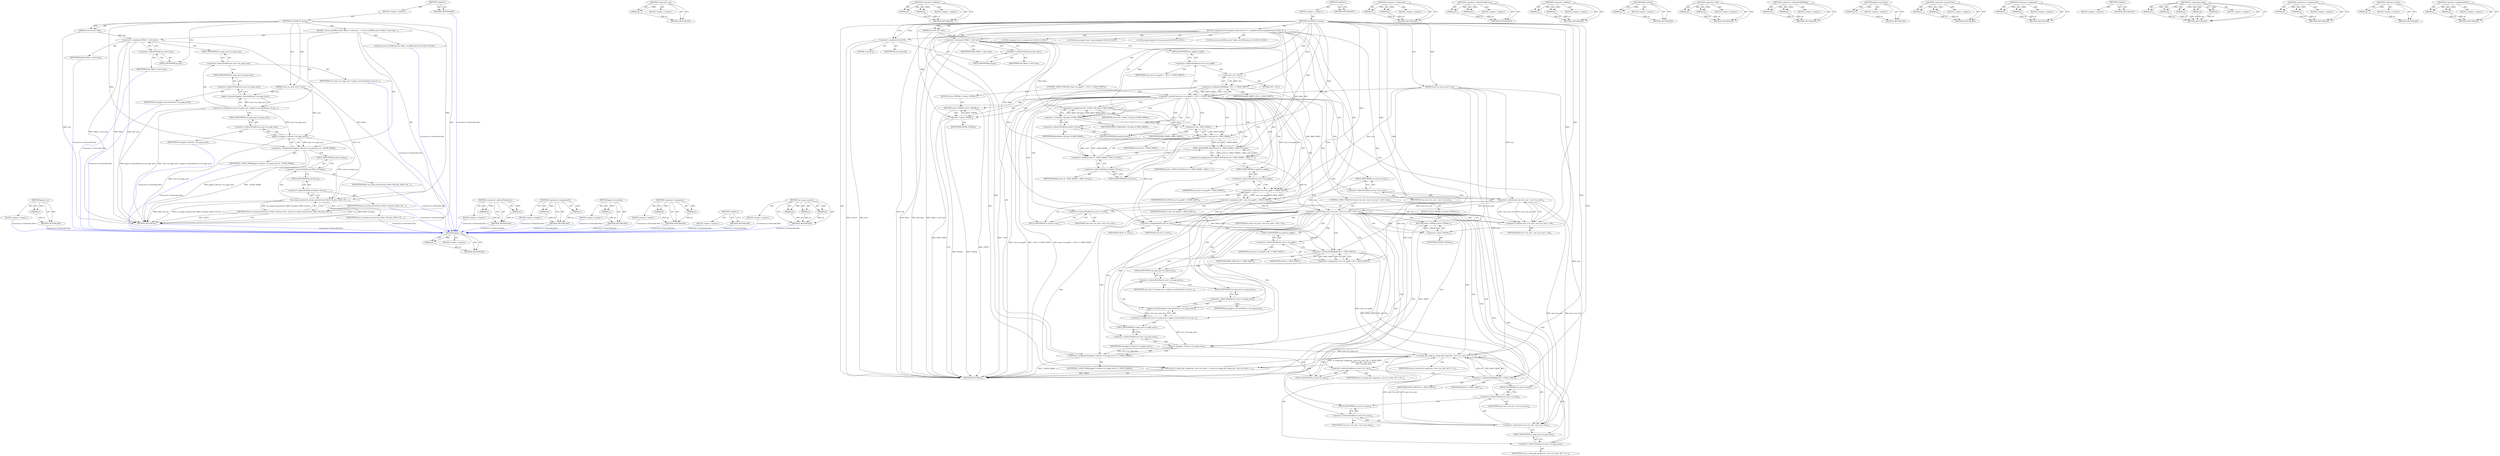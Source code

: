digraph "vm_iomap_memory" {
vulnerable_216 [label=<(METHOD,pgprot_val)>];
vulnerable_217 [label=<(PARAM,p1)>];
vulnerable_218 [label=<(BLOCK,&lt;empty&gt;,&lt;empty&gt;)>];
vulnerable_219 [label=<(METHOD_RETURN,ANY)>];
vulnerable_170 [label=<(METHOD,&lt;operator&gt;.not)>];
vulnerable_171 [label=<(PARAM,p1)>];
vulnerable_172 [label=<(BLOCK,&lt;empty&gt;,&lt;empty&gt;)>];
vulnerable_173 [label=<(METHOD_RETURN,ANY)>];
vulnerable_192 [label=<(METHOD,&lt;operator&gt;.shiftLeft)>];
vulnerable_193 [label=<(PARAM,p1)>];
vulnerable_194 [label=<(PARAM,p2)>];
vulnerable_195 [label=<(BLOCK,&lt;empty&gt;,&lt;empty&gt;)>];
vulnerable_196 [label=<(METHOD_RETURN,ANY)>];
vulnerable_6 [label=<(METHOD,&lt;global&gt;)<SUB>1</SUB>>];
vulnerable_7 [label=<(BLOCK,&lt;empty&gt;,&lt;empty&gt;)<SUB>1</SUB>>];
vulnerable_8 [label=<(METHOD,au1200fb_fb_mmap)<SUB>1</SUB>>];
vulnerable_9 [label=<(PARAM,struct fb_info *info)<SUB>1</SUB>>];
vulnerable_10 [label=<(PARAM,struct vm_area_struct *vma)<SUB>1</SUB>>];
vulnerable_11 [label=<(BLOCK,{
	unsigned int len;
	unsigned long start=0, of...,{
	unsigned int len;
	unsigned long start=0, of...)<SUB>2</SUB>>];
vulnerable_12 [label="<(LOCAL,unsigned int len: unsigned int)<SUB>3</SUB>>"];
vulnerable_13 [label="<(LOCAL,long unsigned start: long unsigned)<SUB>4</SUB>>"];
vulnerable_14 [label="<(LOCAL,long unsigned off: long unsigned)<SUB>4</SUB>>"];
vulnerable_15 [label=<(&lt;operator&gt;.assignment,start=0)<SUB>4</SUB>>];
vulnerable_16 [label=<(IDENTIFIER,start,start=0)<SUB>4</SUB>>];
vulnerable_17 [label=<(LITERAL,0,start=0)<SUB>4</SUB>>];
vulnerable_18 [label="<(LOCAL,struct au1200fb_device* fbdev: au1200fb_device*)<SUB>5</SUB>>"];
vulnerable_19 [label=<(&lt;operator&gt;.assignment,*fbdev = info-&gt;par)<SUB>5</SUB>>];
vulnerable_20 [label=<(IDENTIFIER,fbdev,*fbdev = info-&gt;par)<SUB>5</SUB>>];
vulnerable_21 [label=<(&lt;operator&gt;.indirectFieldAccess,info-&gt;par)<SUB>5</SUB>>];
vulnerable_22 [label=<(IDENTIFIER,info,*fbdev = info-&gt;par)<SUB>5</SUB>>];
vulnerable_23 [label=<(FIELD_IDENTIFIER,par,par)<SUB>5</SUB>>];
vulnerable_24 [label=<(CONTROL_STRUCTURE,IF,if (vma-&gt;vm_pgoff &gt; (~0UL &gt;&gt; PAGE_SHIFT)))<SUB>7</SUB>>];
vulnerable_25 [label=<(&lt;operator&gt;.greaterThan,vma-&gt;vm_pgoff &gt; (~0UL &gt;&gt; PAGE_SHIFT))<SUB>7</SUB>>];
vulnerable_26 [label=<(&lt;operator&gt;.indirectFieldAccess,vma-&gt;vm_pgoff)<SUB>7</SUB>>];
vulnerable_27 [label=<(IDENTIFIER,vma,vma-&gt;vm_pgoff &gt; (~0UL &gt;&gt; PAGE_SHIFT))<SUB>7</SUB>>];
vulnerable_28 [label=<(FIELD_IDENTIFIER,vm_pgoff,vm_pgoff)<SUB>7</SUB>>];
vulnerable_29 [label=<(&lt;operator&gt;.arithmeticShiftRight,~0UL &gt;&gt; PAGE_SHIFT)<SUB>7</SUB>>];
vulnerable_30 [label=<(&lt;operator&gt;.not,~0UL)<SUB>7</SUB>>];
vulnerable_31 [label=<(LITERAL,0UL,~0UL)<SUB>7</SUB>>];
vulnerable_32 [label=<(IDENTIFIER,PAGE_SHIFT,~0UL &gt;&gt; PAGE_SHIFT)<SUB>7</SUB>>];
vulnerable_33 [label=<(BLOCK,{
		return -EINVAL;
	},{
		return -EINVAL;
	})<SUB>7</SUB>>];
vulnerable_34 [label=<(RETURN,return -EINVAL;,return -EINVAL;)<SUB>8</SUB>>];
vulnerable_35 [label=<(&lt;operator&gt;.minus,-EINVAL)<SUB>8</SUB>>];
vulnerable_36 [label=<(IDENTIFIER,EINVAL,-EINVAL)<SUB>8</SUB>>];
vulnerable_37 [label=<(&lt;operator&gt;.assignment,start = fbdev-&gt;fb_phys &amp; PAGE_MASK)<SUB>10</SUB>>];
vulnerable_38 [label=<(IDENTIFIER,start,start = fbdev-&gt;fb_phys &amp; PAGE_MASK)<SUB>10</SUB>>];
vulnerable_39 [label=<(&lt;operator&gt;.and,fbdev-&gt;fb_phys &amp; PAGE_MASK)<SUB>10</SUB>>];
vulnerable_40 [label=<(&lt;operator&gt;.indirectFieldAccess,fbdev-&gt;fb_phys)<SUB>10</SUB>>];
vulnerable_41 [label=<(IDENTIFIER,fbdev,fbdev-&gt;fb_phys &amp; PAGE_MASK)<SUB>10</SUB>>];
vulnerable_42 [label=<(FIELD_IDENTIFIER,fb_phys,fb_phys)<SUB>10</SUB>>];
vulnerable_43 [label=<(IDENTIFIER,PAGE_MASK,fbdev-&gt;fb_phys &amp; PAGE_MASK)<SUB>10</SUB>>];
vulnerable_44 [label=<(&lt;operator&gt;.assignment,len = PAGE_ALIGN((start &amp; ~PAGE_MASK) + fbdev-&gt;...)<SUB>11</SUB>>];
vulnerable_45 [label=<(IDENTIFIER,len,len = PAGE_ALIGN((start &amp; ~PAGE_MASK) + fbdev-&gt;...)<SUB>11</SUB>>];
vulnerable_46 [label=<(PAGE_ALIGN,PAGE_ALIGN((start &amp; ~PAGE_MASK) + fbdev-&gt;fb_len))<SUB>11</SUB>>];
vulnerable_47 [label=<(&lt;operator&gt;.addition,(start &amp; ~PAGE_MASK) + fbdev-&gt;fb_len)<SUB>11</SUB>>];
vulnerable_48 [label=<(&lt;operator&gt;.and,start &amp; ~PAGE_MASK)<SUB>11</SUB>>];
vulnerable_49 [label=<(IDENTIFIER,start,start &amp; ~PAGE_MASK)<SUB>11</SUB>>];
vulnerable_50 [label=<(&lt;operator&gt;.not,~PAGE_MASK)<SUB>11</SUB>>];
vulnerable_51 [label=<(IDENTIFIER,PAGE_MASK,~PAGE_MASK)<SUB>11</SUB>>];
vulnerable_52 [label=<(&lt;operator&gt;.indirectFieldAccess,fbdev-&gt;fb_len)<SUB>11</SUB>>];
vulnerable_53 [label=<(IDENTIFIER,fbdev,(start &amp; ~PAGE_MASK) + fbdev-&gt;fb_len)<SUB>11</SUB>>];
vulnerable_54 [label=<(FIELD_IDENTIFIER,fb_len,fb_len)<SUB>11</SUB>>];
vulnerable_55 [label=<(&lt;operator&gt;.assignment,off = vma-&gt;vm_pgoff &lt;&lt; PAGE_SHIFT)<SUB>12</SUB>>];
vulnerable_56 [label=<(IDENTIFIER,off,off = vma-&gt;vm_pgoff &lt;&lt; PAGE_SHIFT)<SUB>12</SUB>>];
vulnerable_57 [label=<(&lt;operator&gt;.shiftLeft,vma-&gt;vm_pgoff &lt;&lt; PAGE_SHIFT)<SUB>12</SUB>>];
vulnerable_58 [label=<(&lt;operator&gt;.indirectFieldAccess,vma-&gt;vm_pgoff)<SUB>12</SUB>>];
vulnerable_59 [label=<(IDENTIFIER,vma,vma-&gt;vm_pgoff &lt;&lt; PAGE_SHIFT)<SUB>12</SUB>>];
vulnerable_60 [label=<(FIELD_IDENTIFIER,vm_pgoff,vm_pgoff)<SUB>12</SUB>>];
vulnerable_61 [label=<(IDENTIFIER,PAGE_SHIFT,vma-&gt;vm_pgoff &lt;&lt; PAGE_SHIFT)<SUB>12</SUB>>];
vulnerable_62 [label=<(CONTROL_STRUCTURE,IF,if ((vma-&gt;vm_end - vma-&gt;vm_start + off) &gt; len))<SUB>13</SUB>>];
vulnerable_63 [label=<(&lt;operator&gt;.greaterThan,(vma-&gt;vm_end - vma-&gt;vm_start + off) &gt; len)<SUB>13</SUB>>];
vulnerable_64 [label=<(&lt;operator&gt;.addition,vma-&gt;vm_end - vma-&gt;vm_start + off)<SUB>13</SUB>>];
vulnerable_65 [label=<(&lt;operator&gt;.subtraction,vma-&gt;vm_end - vma-&gt;vm_start)<SUB>13</SUB>>];
vulnerable_66 [label=<(&lt;operator&gt;.indirectFieldAccess,vma-&gt;vm_end)<SUB>13</SUB>>];
vulnerable_67 [label=<(IDENTIFIER,vma,vma-&gt;vm_end - vma-&gt;vm_start)<SUB>13</SUB>>];
vulnerable_68 [label=<(FIELD_IDENTIFIER,vm_end,vm_end)<SUB>13</SUB>>];
vulnerable_69 [label=<(&lt;operator&gt;.indirectFieldAccess,vma-&gt;vm_start)<SUB>13</SUB>>];
vulnerable_70 [label=<(IDENTIFIER,vma,vma-&gt;vm_end - vma-&gt;vm_start)<SUB>13</SUB>>];
vulnerable_71 [label=<(FIELD_IDENTIFIER,vm_start,vm_start)<SUB>13</SUB>>];
vulnerable_72 [label=<(IDENTIFIER,off,vma-&gt;vm_end - vma-&gt;vm_start + off)<SUB>13</SUB>>];
vulnerable_73 [label=<(IDENTIFIER,len,(vma-&gt;vm_end - vma-&gt;vm_start + off) &gt; len)<SUB>13</SUB>>];
vulnerable_74 [label=<(BLOCK,{
		return -EINVAL;
	},{
		return -EINVAL;
	})<SUB>13</SUB>>];
vulnerable_75 [label=<(RETURN,return -EINVAL;,return -EINVAL;)<SUB>14</SUB>>];
vulnerable_76 [label=<(&lt;operator&gt;.minus,-EINVAL)<SUB>14</SUB>>];
vulnerable_77 [label=<(IDENTIFIER,EINVAL,-EINVAL)<SUB>14</SUB>>];
vulnerable_78 [label=<(&lt;operator&gt;.assignmentPlus,off += start)<SUB>16</SUB>>];
vulnerable_79 [label=<(IDENTIFIER,off,off += start)<SUB>16</SUB>>];
vulnerable_80 [label=<(IDENTIFIER,start,off += start)<SUB>16</SUB>>];
vulnerable_81 [label=<(&lt;operator&gt;.assignment,vma-&gt;vm_pgoff = off &gt;&gt; PAGE_SHIFT)<SUB>17</SUB>>];
vulnerable_82 [label=<(&lt;operator&gt;.indirectFieldAccess,vma-&gt;vm_pgoff)<SUB>17</SUB>>];
vulnerable_83 [label=<(IDENTIFIER,vma,vma-&gt;vm_pgoff = off &gt;&gt; PAGE_SHIFT)<SUB>17</SUB>>];
vulnerable_84 [label=<(FIELD_IDENTIFIER,vm_pgoff,vm_pgoff)<SUB>17</SUB>>];
vulnerable_85 [label=<(&lt;operator&gt;.arithmeticShiftRight,off &gt;&gt; PAGE_SHIFT)<SUB>17</SUB>>];
vulnerable_86 [label=<(IDENTIFIER,off,off &gt;&gt; PAGE_SHIFT)<SUB>17</SUB>>];
vulnerable_87 [label=<(IDENTIFIER,PAGE_SHIFT,off &gt;&gt; PAGE_SHIFT)<SUB>17</SUB>>];
vulnerable_88 [label=<(&lt;operator&gt;.assignment,vma-&gt;vm_page_prot = pgprot_noncached(vma-&gt;vm_pa...)<SUB>18</SUB>>];
vulnerable_89 [label=<(&lt;operator&gt;.indirectFieldAccess,vma-&gt;vm_page_prot)<SUB>18</SUB>>];
vulnerable_90 [label=<(IDENTIFIER,vma,vma-&gt;vm_page_prot = pgprot_noncached(vma-&gt;vm_pa...)<SUB>18</SUB>>];
vulnerable_91 [label=<(FIELD_IDENTIFIER,vm_page_prot,vm_page_prot)<SUB>18</SUB>>];
vulnerable_92 [label=<(pgprot_noncached,pgprot_noncached(vma-&gt;vm_page_prot))<SUB>18</SUB>>];
vulnerable_93 [label=<(&lt;operator&gt;.indirectFieldAccess,vma-&gt;vm_page_prot)<SUB>18</SUB>>];
vulnerable_94 [label=<(IDENTIFIER,vma,pgprot_noncached(vma-&gt;vm_page_prot))<SUB>18</SUB>>];
vulnerable_95 [label=<(FIELD_IDENTIFIER,vm_page_prot,vm_page_prot)<SUB>18</SUB>>];
vulnerable_96 [label=<(&lt;operators&gt;.assignmentOr,pgprot_val(vma-&gt;vm_page_prot) |= _CACHE_MASK)<SUB>19</SUB>>];
vulnerable_97 [label=<(pgprot_val,pgprot_val(vma-&gt;vm_page_prot))<SUB>19</SUB>>];
vulnerable_98 [label=<(&lt;operator&gt;.indirectFieldAccess,vma-&gt;vm_page_prot)<SUB>19</SUB>>];
vulnerable_99 [label=<(IDENTIFIER,vma,pgprot_val(vma-&gt;vm_page_prot))<SUB>19</SUB>>];
vulnerable_100 [label=<(FIELD_IDENTIFIER,vm_page_prot,vm_page_prot)<SUB>19</SUB>>];
vulnerable_101 [label=<(IDENTIFIER,_CACHE_MASK,pgprot_val(vma-&gt;vm_page_prot) |= _CACHE_MASK)<SUB>19</SUB>>];
vulnerable_102 [label=<(RETURN,return io_remap_pfn_range(vma, vma-&gt;vm_start, o...,return io_remap_pfn_range(vma, vma-&gt;vm_start, o...)<SUB>21</SUB>>];
vulnerable_103 [label=<(io_remap_pfn_range,io_remap_pfn_range(vma, vma-&gt;vm_start, off &gt;&gt; P...)<SUB>21</SUB>>];
vulnerable_104 [label=<(IDENTIFIER,vma,io_remap_pfn_range(vma, vma-&gt;vm_start, off &gt;&gt; P...)<SUB>21</SUB>>];
vulnerable_105 [label=<(&lt;operator&gt;.indirectFieldAccess,vma-&gt;vm_start)<SUB>21</SUB>>];
vulnerable_106 [label=<(IDENTIFIER,vma,io_remap_pfn_range(vma, vma-&gt;vm_start, off &gt;&gt; P...)<SUB>21</SUB>>];
vulnerable_107 [label=<(FIELD_IDENTIFIER,vm_start,vm_start)<SUB>21</SUB>>];
vulnerable_108 [label=<(&lt;operator&gt;.arithmeticShiftRight,off &gt;&gt; PAGE_SHIFT)<SUB>21</SUB>>];
vulnerable_109 [label=<(IDENTIFIER,off,off &gt;&gt; PAGE_SHIFT)<SUB>21</SUB>>];
vulnerable_110 [label=<(IDENTIFIER,PAGE_SHIFT,off &gt;&gt; PAGE_SHIFT)<SUB>21</SUB>>];
vulnerable_111 [label=<(&lt;operator&gt;.subtraction,vma-&gt;vm_end - vma-&gt;vm_start)<SUB>22</SUB>>];
vulnerable_112 [label=<(&lt;operator&gt;.indirectFieldAccess,vma-&gt;vm_end)<SUB>22</SUB>>];
vulnerable_113 [label=<(IDENTIFIER,vma,vma-&gt;vm_end - vma-&gt;vm_start)<SUB>22</SUB>>];
vulnerable_114 [label=<(FIELD_IDENTIFIER,vm_end,vm_end)<SUB>22</SUB>>];
vulnerable_115 [label=<(&lt;operator&gt;.indirectFieldAccess,vma-&gt;vm_start)<SUB>22</SUB>>];
vulnerable_116 [label=<(IDENTIFIER,vma,vma-&gt;vm_end - vma-&gt;vm_start)<SUB>22</SUB>>];
vulnerable_117 [label=<(FIELD_IDENTIFIER,vm_start,vm_start)<SUB>22</SUB>>];
vulnerable_118 [label=<(&lt;operator&gt;.indirectFieldAccess,vma-&gt;vm_page_prot)<SUB>23</SUB>>];
vulnerable_119 [label=<(IDENTIFIER,vma,io_remap_pfn_range(vma, vma-&gt;vm_start, off &gt;&gt; P...)<SUB>23</SUB>>];
vulnerable_120 [label=<(FIELD_IDENTIFIER,vm_page_prot,vm_page_prot)<SUB>23</SUB>>];
vulnerable_121 [label=<(METHOD_RETURN,int)<SUB>1</SUB>>];
vulnerable_123 [label=<(METHOD_RETURN,ANY)<SUB>1</SUB>>];
vulnerable_197 [label=<(METHOD,&lt;operator&gt;.subtraction)>];
vulnerable_198 [label=<(PARAM,p1)>];
vulnerable_199 [label=<(PARAM,p2)>];
vulnerable_200 [label=<(BLOCK,&lt;empty&gt;,&lt;empty&gt;)>];
vulnerable_201 [label=<(METHOD_RETURN,ANY)>];
vulnerable_155 [label=<(METHOD,&lt;operator&gt;.indirectFieldAccess)>];
vulnerable_156 [label=<(PARAM,p1)>];
vulnerable_157 [label=<(PARAM,p2)>];
vulnerable_158 [label=<(BLOCK,&lt;empty&gt;,&lt;empty&gt;)>];
vulnerable_159 [label=<(METHOD_RETURN,ANY)>];
vulnerable_187 [label=<(METHOD,&lt;operator&gt;.addition)>];
vulnerable_188 [label=<(PARAM,p1)>];
vulnerable_189 [label=<(PARAM,p2)>];
vulnerable_190 [label=<(BLOCK,&lt;empty&gt;,&lt;empty&gt;)>];
vulnerable_191 [label=<(METHOD_RETURN,ANY)>];
vulnerable_183 [label=<(METHOD,PAGE_ALIGN)>];
vulnerable_184 [label=<(PARAM,p1)>];
vulnerable_185 [label=<(BLOCK,&lt;empty&gt;,&lt;empty&gt;)>];
vulnerable_186 [label=<(METHOD_RETURN,ANY)>];
vulnerable_178 [label=<(METHOD,&lt;operator&gt;.and)>];
vulnerable_179 [label=<(PARAM,p1)>];
vulnerable_180 [label=<(PARAM,p2)>];
vulnerable_181 [label=<(BLOCK,&lt;empty&gt;,&lt;empty&gt;)>];
vulnerable_182 [label=<(METHOD_RETURN,ANY)>];
vulnerable_165 [label=<(METHOD,&lt;operator&gt;.arithmeticShiftRight)>];
vulnerable_166 [label=<(PARAM,p1)>];
vulnerable_167 [label=<(PARAM,p2)>];
vulnerable_168 [label=<(BLOCK,&lt;empty&gt;,&lt;empty&gt;)>];
vulnerable_169 [label=<(METHOD_RETURN,ANY)>];
vulnerable_207 [label=<(METHOD,pgprot_noncached)>];
vulnerable_208 [label=<(PARAM,p1)>];
vulnerable_209 [label=<(BLOCK,&lt;empty&gt;,&lt;empty&gt;)>];
vulnerable_210 [label=<(METHOD_RETURN,ANY)>];
vulnerable_160 [label=<(METHOD,&lt;operator&gt;.greaterThan)>];
vulnerable_161 [label=<(PARAM,p1)>];
vulnerable_162 [label=<(PARAM,p2)>];
vulnerable_163 [label=<(BLOCK,&lt;empty&gt;,&lt;empty&gt;)>];
vulnerable_164 [label=<(METHOD_RETURN,ANY)>];
vulnerable_150 [label=<(METHOD,&lt;operator&gt;.assignment)>];
vulnerable_151 [label=<(PARAM,p1)>];
vulnerable_152 [label=<(PARAM,p2)>];
vulnerable_153 [label=<(BLOCK,&lt;empty&gt;,&lt;empty&gt;)>];
vulnerable_154 [label=<(METHOD_RETURN,ANY)>];
vulnerable_144 [label=<(METHOD,&lt;global&gt;)<SUB>1</SUB>>];
vulnerable_145 [label=<(BLOCK,&lt;empty&gt;,&lt;empty&gt;)>];
vulnerable_146 [label=<(METHOD_RETURN,ANY)>];
vulnerable_220 [label=<(METHOD,io_remap_pfn_range)>];
vulnerable_221 [label=<(PARAM,p1)>];
vulnerable_222 [label=<(PARAM,p2)>];
vulnerable_223 [label=<(PARAM,p3)>];
vulnerable_224 [label=<(PARAM,p4)>];
vulnerable_225 [label=<(PARAM,p5)>];
vulnerable_226 [label=<(BLOCK,&lt;empty&gt;,&lt;empty&gt;)>];
vulnerable_227 [label=<(METHOD_RETURN,ANY)>];
vulnerable_211 [label=<(METHOD,&lt;operators&gt;.assignmentOr)>];
vulnerable_212 [label=<(PARAM,p1)>];
vulnerable_213 [label=<(PARAM,p2)>];
vulnerable_214 [label=<(BLOCK,&lt;empty&gt;,&lt;empty&gt;)>];
vulnerable_215 [label=<(METHOD_RETURN,ANY)>];
vulnerable_174 [label=<(METHOD,&lt;operator&gt;.minus)>];
vulnerable_175 [label=<(PARAM,p1)>];
vulnerable_176 [label=<(BLOCK,&lt;empty&gt;,&lt;empty&gt;)>];
vulnerable_177 [label=<(METHOD_RETURN,ANY)>];
vulnerable_202 [label=<(METHOD,&lt;operator&gt;.assignmentPlus)>];
vulnerable_203 [label=<(PARAM,p1)>];
vulnerable_204 [label=<(PARAM,p2)>];
vulnerable_205 [label=<(BLOCK,&lt;empty&gt;,&lt;empty&gt;)>];
vulnerable_206 [label=<(METHOD_RETURN,ANY)>];
fixed_83 [label=<(METHOD,pgprot_val)>];
fixed_84 [label=<(PARAM,p1)>];
fixed_85 [label=<(BLOCK,&lt;empty&gt;,&lt;empty&gt;)>];
fixed_86 [label=<(METHOD_RETURN,ANY)>];
fixed_6 [label=<(METHOD,&lt;global&gt;)<SUB>1</SUB>>];
fixed_7 [label=<(BLOCK,&lt;empty&gt;,&lt;empty&gt;)<SUB>1</SUB>>];
fixed_8 [label=<(METHOD,au1200fb_fb_mmap)<SUB>1</SUB>>];
fixed_9 [label=<(PARAM,struct fb_info *info)<SUB>1</SUB>>];
fixed_10 [label=<(PARAM,struct vm_area_struct *vma)<SUB>1</SUB>>];
fixed_11 [label=<(BLOCK,{
 	struct au1200fb_device *fbdev = info-&gt;par;
...,{
 	struct au1200fb_device *fbdev = info-&gt;par;
...)<SUB>2</SUB>>];
fixed_12 [label="<(LOCAL,struct au1200fb_device* fbdev: au1200fb_device*)<SUB>3</SUB>>"];
fixed_13 [label=<(&lt;operator&gt;.assignment,*fbdev = info-&gt;par)<SUB>3</SUB>>];
fixed_14 [label=<(IDENTIFIER,fbdev,*fbdev = info-&gt;par)<SUB>3</SUB>>];
fixed_15 [label=<(&lt;operator&gt;.indirectFieldAccess,info-&gt;par)<SUB>3</SUB>>];
fixed_16 [label=<(IDENTIFIER,info,*fbdev = info-&gt;par)<SUB>3</SUB>>];
fixed_17 [label=<(FIELD_IDENTIFIER,par,par)<SUB>3</SUB>>];
fixed_18 [label=<(&lt;operator&gt;.assignment,vma-&gt;vm_page_prot = pgprot_noncached(vma-&gt;vm_pa...)<SUB>5</SUB>>];
fixed_19 [label=<(&lt;operator&gt;.indirectFieldAccess,vma-&gt;vm_page_prot)<SUB>5</SUB>>];
fixed_20 [label=<(IDENTIFIER,vma,vma-&gt;vm_page_prot = pgprot_noncached(vma-&gt;vm_pa...)<SUB>5</SUB>>];
fixed_21 [label=<(FIELD_IDENTIFIER,vm_page_prot,vm_page_prot)<SUB>5</SUB>>];
fixed_22 [label=<(pgprot_noncached,pgprot_noncached(vma-&gt;vm_page_prot))<SUB>5</SUB>>];
fixed_23 [label=<(&lt;operator&gt;.indirectFieldAccess,vma-&gt;vm_page_prot)<SUB>5</SUB>>];
fixed_24 [label=<(IDENTIFIER,vma,pgprot_noncached(vma-&gt;vm_page_prot))<SUB>5</SUB>>];
fixed_25 [label=<(FIELD_IDENTIFIER,vm_page_prot,vm_page_prot)<SUB>5</SUB>>];
fixed_26 [label=<(&lt;operators&gt;.assignmentOr,pgprot_val(vma-&gt;vm_page_prot) |= _CACHE_MASK)<SUB>6</SUB>>];
fixed_27 [label=<(pgprot_val,pgprot_val(vma-&gt;vm_page_prot))<SUB>6</SUB>>];
fixed_28 [label=<(&lt;operator&gt;.indirectFieldAccess,vma-&gt;vm_page_prot)<SUB>6</SUB>>];
fixed_29 [label=<(IDENTIFIER,vma,pgprot_val(vma-&gt;vm_page_prot))<SUB>6</SUB>>];
fixed_30 [label=<(FIELD_IDENTIFIER,vm_page_prot,vm_page_prot)<SUB>6</SUB>>];
fixed_31 [label=<(IDENTIFIER,_CACHE_MASK,pgprot_val(vma-&gt;vm_page_prot) |= _CACHE_MASK)<SUB>6</SUB>>];
fixed_32 [label=<(RETURN,return vm_iomap_memory(vma, fbdev-&gt;fb_phys, fbd...,return vm_iomap_memory(vma, fbdev-&gt;fb_phys, fbd...)<SUB>8</SUB>>];
fixed_33 [label=<(vm_iomap_memory,vm_iomap_memory(vma, fbdev-&gt;fb_phys, fbdev-&gt;fb_...)<SUB>8</SUB>>];
fixed_34 [label=<(IDENTIFIER,vma,vm_iomap_memory(vma, fbdev-&gt;fb_phys, fbdev-&gt;fb_...)<SUB>8</SUB>>];
fixed_35 [label=<(&lt;operator&gt;.indirectFieldAccess,fbdev-&gt;fb_phys)<SUB>8</SUB>>];
fixed_36 [label=<(IDENTIFIER,fbdev,vm_iomap_memory(vma, fbdev-&gt;fb_phys, fbdev-&gt;fb_...)<SUB>8</SUB>>];
fixed_37 [label=<(FIELD_IDENTIFIER,fb_phys,fb_phys)<SUB>8</SUB>>];
fixed_38 [label=<(&lt;operator&gt;.indirectFieldAccess,fbdev-&gt;fb_len)<SUB>8</SUB>>];
fixed_39 [label=<(IDENTIFIER,fbdev,vm_iomap_memory(vma, fbdev-&gt;fb_phys, fbdev-&gt;fb_...)<SUB>8</SUB>>];
fixed_40 [label=<(FIELD_IDENTIFIER,fb_len,fb_len)<SUB>8</SUB>>];
fixed_41 [label=<(METHOD_RETURN,int)<SUB>1</SUB>>];
fixed_43 [label=<(METHOD_RETURN,ANY)<SUB>1</SUB>>];
fixed_69 [label=<(METHOD,&lt;operator&gt;.indirectFieldAccess)>];
fixed_70 [label=<(PARAM,p1)>];
fixed_71 [label=<(PARAM,p2)>];
fixed_72 [label=<(BLOCK,&lt;empty&gt;,&lt;empty&gt;)>];
fixed_73 [label=<(METHOD_RETURN,ANY)>];
fixed_78 [label=<(METHOD,&lt;operators&gt;.assignmentOr)>];
fixed_79 [label=<(PARAM,p1)>];
fixed_80 [label=<(PARAM,p2)>];
fixed_81 [label=<(BLOCK,&lt;empty&gt;,&lt;empty&gt;)>];
fixed_82 [label=<(METHOD_RETURN,ANY)>];
fixed_74 [label=<(METHOD,pgprot_noncached)>];
fixed_75 [label=<(PARAM,p1)>];
fixed_76 [label=<(BLOCK,&lt;empty&gt;,&lt;empty&gt;)>];
fixed_77 [label=<(METHOD_RETURN,ANY)>];
fixed_64 [label=<(METHOD,&lt;operator&gt;.assignment)>];
fixed_65 [label=<(PARAM,p1)>];
fixed_66 [label=<(PARAM,p2)>];
fixed_67 [label=<(BLOCK,&lt;empty&gt;,&lt;empty&gt;)>];
fixed_68 [label=<(METHOD_RETURN,ANY)>];
fixed_58 [label=<(METHOD,&lt;global&gt;)<SUB>1</SUB>>];
fixed_59 [label=<(BLOCK,&lt;empty&gt;,&lt;empty&gt;)>];
fixed_60 [label=<(METHOD_RETURN,ANY)>];
fixed_87 [label=<(METHOD,vm_iomap_memory)>];
fixed_88 [label=<(PARAM,p1)>];
fixed_89 [label=<(PARAM,p2)>];
fixed_90 [label=<(PARAM,p3)>];
fixed_91 [label=<(BLOCK,&lt;empty&gt;,&lt;empty&gt;)>];
fixed_92 [label=<(METHOD_RETURN,ANY)>];
vulnerable_216 -> vulnerable_217  [key=0, label="AST: "];
vulnerable_216 -> vulnerable_217  [key=1, label="DDG: "];
vulnerable_216 -> vulnerable_218  [key=0, label="AST: "];
vulnerable_216 -> vulnerable_219  [key=0, label="AST: "];
vulnerable_216 -> vulnerable_219  [key=1, label="CFG: "];
vulnerable_217 -> vulnerable_219  [key=0, label="DDG: p1"];
vulnerable_170 -> vulnerable_171  [key=0, label="AST: "];
vulnerable_170 -> vulnerable_171  [key=1, label="DDG: "];
vulnerable_170 -> vulnerable_172  [key=0, label="AST: "];
vulnerable_170 -> vulnerable_173  [key=0, label="AST: "];
vulnerable_170 -> vulnerable_173  [key=1, label="CFG: "];
vulnerable_171 -> vulnerable_173  [key=0, label="DDG: p1"];
vulnerable_192 -> vulnerable_193  [key=0, label="AST: "];
vulnerable_192 -> vulnerable_193  [key=1, label="DDG: "];
vulnerable_192 -> vulnerable_195  [key=0, label="AST: "];
vulnerable_192 -> vulnerable_194  [key=0, label="AST: "];
vulnerable_192 -> vulnerable_194  [key=1, label="DDG: "];
vulnerable_192 -> vulnerable_196  [key=0, label="AST: "];
vulnerable_192 -> vulnerable_196  [key=1, label="CFG: "];
vulnerable_193 -> vulnerable_196  [key=0, label="DDG: p1"];
vulnerable_194 -> vulnerable_196  [key=0, label="DDG: p2"];
vulnerable_6 -> vulnerable_7  [key=0, label="AST: "];
vulnerable_6 -> vulnerable_123  [key=0, label="AST: "];
vulnerable_6 -> vulnerable_123  [key=1, label="CFG: "];
vulnerable_7 -> vulnerable_8  [key=0, label="AST: "];
vulnerable_8 -> vulnerable_9  [key=0, label="AST: "];
vulnerable_8 -> vulnerable_9  [key=1, label="DDG: "];
vulnerable_8 -> vulnerable_10  [key=0, label="AST: "];
vulnerable_8 -> vulnerable_10  [key=1, label="DDG: "];
vulnerable_8 -> vulnerable_11  [key=0, label="AST: "];
vulnerable_8 -> vulnerable_121  [key=0, label="AST: "];
vulnerable_8 -> vulnerable_15  [key=0, label="CFG: "];
vulnerable_8 -> vulnerable_15  [key=1, label="DDG: "];
vulnerable_8 -> vulnerable_78  [key=0, label="DDG: "];
vulnerable_8 -> vulnerable_96  [key=0, label="DDG: "];
vulnerable_8 -> vulnerable_39  [key=0, label="DDG: "];
vulnerable_8 -> vulnerable_57  [key=0, label="DDG: "];
vulnerable_8 -> vulnerable_63  [key=0, label="DDG: "];
vulnerable_8 -> vulnerable_85  [key=0, label="DDG: "];
vulnerable_8 -> vulnerable_103  [key=0, label="DDG: "];
vulnerable_8 -> vulnerable_29  [key=0, label="DDG: "];
vulnerable_8 -> vulnerable_64  [key=0, label="DDG: "];
vulnerable_8 -> vulnerable_108  [key=0, label="DDG: "];
vulnerable_8 -> vulnerable_30  [key=0, label="DDG: "];
vulnerable_8 -> vulnerable_35  [key=0, label="DDG: "];
vulnerable_8 -> vulnerable_48  [key=0, label="DDG: "];
vulnerable_8 -> vulnerable_76  [key=0, label="DDG: "];
vulnerable_8 -> vulnerable_50  [key=0, label="DDG: "];
vulnerable_9 -> vulnerable_121  [key=0, label="DDG: info"];
vulnerable_9 -> vulnerable_19  [key=0, label="DDG: info"];
vulnerable_10 -> vulnerable_121  [key=0, label="DDG: vma"];
vulnerable_10 -> vulnerable_25  [key=0, label="DDG: vma"];
vulnerable_10 -> vulnerable_57  [key=0, label="DDG: vma"];
vulnerable_10 -> vulnerable_92  [key=0, label="DDG: vma"];
vulnerable_10 -> vulnerable_97  [key=0, label="DDG: vma"];
vulnerable_10 -> vulnerable_103  [key=0, label="DDG: vma"];
vulnerable_10 -> vulnerable_111  [key=0, label="DDG: vma"];
vulnerable_10 -> vulnerable_65  [key=0, label="DDG: vma"];
vulnerable_11 -> vulnerable_12  [key=0, label="AST: "];
vulnerable_11 -> vulnerable_13  [key=0, label="AST: "];
vulnerable_11 -> vulnerable_14  [key=0, label="AST: "];
vulnerable_11 -> vulnerable_15  [key=0, label="AST: "];
vulnerable_11 -> vulnerable_18  [key=0, label="AST: "];
vulnerable_11 -> vulnerable_19  [key=0, label="AST: "];
vulnerable_11 -> vulnerable_24  [key=0, label="AST: "];
vulnerable_11 -> vulnerable_37  [key=0, label="AST: "];
vulnerable_11 -> vulnerable_44  [key=0, label="AST: "];
vulnerable_11 -> vulnerable_55  [key=0, label="AST: "];
vulnerable_11 -> vulnerable_62  [key=0, label="AST: "];
vulnerable_11 -> vulnerable_78  [key=0, label="AST: "];
vulnerable_11 -> vulnerable_81  [key=0, label="AST: "];
vulnerable_11 -> vulnerable_88  [key=0, label="AST: "];
vulnerable_11 -> vulnerable_96  [key=0, label="AST: "];
vulnerable_11 -> vulnerable_102  [key=0, label="AST: "];
vulnerable_15 -> vulnerable_16  [key=0, label="AST: "];
vulnerable_15 -> vulnerable_17  [key=0, label="AST: "];
vulnerable_15 -> vulnerable_23  [key=0, label="CFG: "];
vulnerable_15 -> vulnerable_121  [key=0, label="DDG: start"];
vulnerable_15 -> vulnerable_121  [key=1, label="DDG: start=0"];
vulnerable_19 -> vulnerable_20  [key=0, label="AST: "];
vulnerable_19 -> vulnerable_21  [key=0, label="AST: "];
vulnerable_19 -> vulnerable_28  [key=0, label="CFG: "];
vulnerable_19 -> vulnerable_121  [key=0, label="DDG: fbdev"];
vulnerable_19 -> vulnerable_121  [key=1, label="DDG: info-&gt;par"];
vulnerable_19 -> vulnerable_121  [key=2, label="DDG: *fbdev = info-&gt;par"];
vulnerable_19 -> vulnerable_39  [key=0, label="DDG: fbdev"];
vulnerable_19 -> vulnerable_46  [key=0, label="DDG: fbdev"];
vulnerable_19 -> vulnerable_47  [key=0, label="DDG: fbdev"];
vulnerable_21 -> vulnerable_22  [key=0, label="AST: "];
vulnerable_21 -> vulnerable_23  [key=0, label="AST: "];
vulnerable_21 -> vulnerable_19  [key=0, label="CFG: "];
vulnerable_23 -> vulnerable_21  [key=0, label="CFG: "];
vulnerable_24 -> vulnerable_25  [key=0, label="AST: "];
vulnerable_24 -> vulnerable_33  [key=0, label="AST: "];
vulnerable_25 -> vulnerable_26  [key=0, label="AST: "];
vulnerable_25 -> vulnerable_29  [key=0, label="AST: "];
vulnerable_25 -> vulnerable_35  [key=0, label="CFG: "];
vulnerable_25 -> vulnerable_35  [key=1, label="CDG: "];
vulnerable_25 -> vulnerable_42  [key=0, label="CFG: "];
vulnerable_25 -> vulnerable_42  [key=1, label="CDG: "];
vulnerable_25 -> vulnerable_121  [key=0, label="DDG: vma-&gt;vm_pgoff"];
vulnerable_25 -> vulnerable_121  [key=1, label="DDG: ~0UL &gt;&gt; PAGE_SHIFT"];
vulnerable_25 -> vulnerable_121  [key=2, label="DDG: vma-&gt;vm_pgoff &gt; (~0UL &gt;&gt; PAGE_SHIFT)"];
vulnerable_25 -> vulnerable_57  [key=0, label="DDG: vma-&gt;vm_pgoff"];
vulnerable_25 -> vulnerable_57  [key=1, label="CDG: "];
vulnerable_25 -> vulnerable_47  [key=0, label="CDG: "];
vulnerable_25 -> vulnerable_34  [key=0, label="CDG: "];
vulnerable_25 -> vulnerable_48  [key=0, label="CDG: "];
vulnerable_25 -> vulnerable_68  [key=0, label="CDG: "];
vulnerable_25 -> vulnerable_60  [key=0, label="CDG: "];
vulnerable_25 -> vulnerable_64  [key=0, label="CDG: "];
vulnerable_25 -> vulnerable_66  [key=0, label="CDG: "];
vulnerable_25 -> vulnerable_52  [key=0, label="CDG: "];
vulnerable_25 -> vulnerable_37  [key=0, label="CDG: "];
vulnerable_25 -> vulnerable_46  [key=0, label="CDG: "];
vulnerable_25 -> vulnerable_69  [key=0, label="CDG: "];
vulnerable_25 -> vulnerable_40  [key=0, label="CDG: "];
vulnerable_25 -> vulnerable_65  [key=0, label="CDG: "];
vulnerable_25 -> vulnerable_50  [key=0, label="CDG: "];
vulnerable_25 -> vulnerable_44  [key=0, label="CDG: "];
vulnerable_25 -> vulnerable_54  [key=0, label="CDG: "];
vulnerable_25 -> vulnerable_58  [key=0, label="CDG: "];
vulnerable_25 -> vulnerable_71  [key=0, label="CDG: "];
vulnerable_25 -> vulnerable_63  [key=0, label="CDG: "];
vulnerable_25 -> vulnerable_55  [key=0, label="CDG: "];
vulnerable_25 -> vulnerable_39  [key=0, label="CDG: "];
vulnerable_26 -> vulnerable_27  [key=0, label="AST: "];
vulnerable_26 -> vulnerable_28  [key=0, label="AST: "];
vulnerable_26 -> vulnerable_30  [key=0, label="CFG: "];
vulnerable_28 -> vulnerable_26  [key=0, label="CFG: "];
vulnerable_29 -> vulnerable_30  [key=0, label="AST: "];
vulnerable_29 -> vulnerable_32  [key=0, label="AST: "];
vulnerable_29 -> vulnerable_25  [key=0, label="CFG: "];
vulnerable_29 -> vulnerable_25  [key=1, label="DDG: ~0UL"];
vulnerable_29 -> vulnerable_25  [key=2, label="DDG: PAGE_SHIFT"];
vulnerable_29 -> vulnerable_121  [key=0, label="DDG: ~0UL"];
vulnerable_29 -> vulnerable_121  [key=1, label="DDG: PAGE_SHIFT"];
vulnerable_29 -> vulnerable_57  [key=0, label="DDG: PAGE_SHIFT"];
vulnerable_30 -> vulnerable_31  [key=0, label="AST: "];
vulnerable_30 -> vulnerable_29  [key=0, label="CFG: "];
vulnerable_30 -> vulnerable_29  [key=1, label="DDG: 0UL"];
vulnerable_33 -> vulnerable_34  [key=0, label="AST: "];
vulnerable_34 -> vulnerable_35  [key=0, label="AST: "];
vulnerable_34 -> vulnerable_121  [key=0, label="CFG: "];
vulnerable_34 -> vulnerable_121  [key=1, label="DDG: &lt;RET&gt;"];
vulnerable_35 -> vulnerable_36  [key=0, label="AST: "];
vulnerable_35 -> vulnerable_34  [key=0, label="CFG: "];
vulnerable_35 -> vulnerable_34  [key=1, label="DDG: -EINVAL"];
vulnerable_35 -> vulnerable_121  [key=0, label="DDG: EINVAL"];
vulnerable_35 -> vulnerable_121  [key=1, label="DDG: -EINVAL"];
vulnerable_37 -> vulnerable_38  [key=0, label="AST: "];
vulnerable_37 -> vulnerable_39  [key=0, label="AST: "];
vulnerable_37 -> vulnerable_50  [key=0, label="CFG: "];
vulnerable_37 -> vulnerable_48  [key=0, label="DDG: start"];
vulnerable_39 -> vulnerable_40  [key=0, label="AST: "];
vulnerable_39 -> vulnerable_43  [key=0, label="AST: "];
vulnerable_39 -> vulnerable_37  [key=0, label="CFG: "];
vulnerable_39 -> vulnerable_37  [key=1, label="DDG: fbdev-&gt;fb_phys"];
vulnerable_39 -> vulnerable_37  [key=2, label="DDG: PAGE_MASK"];
vulnerable_39 -> vulnerable_50  [key=0, label="DDG: PAGE_MASK"];
vulnerable_40 -> vulnerable_41  [key=0, label="AST: "];
vulnerable_40 -> vulnerable_42  [key=0, label="AST: "];
vulnerable_40 -> vulnerable_39  [key=0, label="CFG: "];
vulnerable_42 -> vulnerable_40  [key=0, label="CFG: "];
vulnerable_44 -> vulnerable_45  [key=0, label="AST: "];
vulnerable_44 -> vulnerable_46  [key=0, label="AST: "];
vulnerable_44 -> vulnerable_60  [key=0, label="CFG: "];
vulnerable_44 -> vulnerable_63  [key=0, label="DDG: len"];
vulnerable_46 -> vulnerable_47  [key=0, label="AST: "];
vulnerable_46 -> vulnerable_44  [key=0, label="CFG: "];
vulnerable_46 -> vulnerable_44  [key=1, label="DDG: (start &amp; ~PAGE_MASK) + fbdev-&gt;fb_len"];
vulnerable_47 -> vulnerable_48  [key=0, label="AST: "];
vulnerable_47 -> vulnerable_52  [key=0, label="AST: "];
vulnerable_47 -> vulnerable_46  [key=0, label="CFG: "];
vulnerable_48 -> vulnerable_49  [key=0, label="AST: "];
vulnerable_48 -> vulnerable_50  [key=0, label="AST: "];
vulnerable_48 -> vulnerable_54  [key=0, label="CFG: "];
vulnerable_48 -> vulnerable_78  [key=0, label="DDG: start"];
vulnerable_48 -> vulnerable_46  [key=0, label="DDG: start"];
vulnerable_48 -> vulnerable_46  [key=1, label="DDG: ~PAGE_MASK"];
vulnerable_48 -> vulnerable_47  [key=0, label="DDG: start"];
vulnerable_48 -> vulnerable_47  [key=1, label="DDG: ~PAGE_MASK"];
vulnerable_50 -> vulnerable_51  [key=0, label="AST: "];
vulnerable_50 -> vulnerable_48  [key=0, label="CFG: "];
vulnerable_50 -> vulnerable_48  [key=1, label="DDG: PAGE_MASK"];
vulnerable_52 -> vulnerable_53  [key=0, label="AST: "];
vulnerable_52 -> vulnerable_54  [key=0, label="AST: "];
vulnerable_52 -> vulnerable_47  [key=0, label="CFG: "];
vulnerable_54 -> vulnerable_52  [key=0, label="CFG: "];
vulnerable_55 -> vulnerable_56  [key=0, label="AST: "];
vulnerable_55 -> vulnerable_57  [key=0, label="AST: "];
vulnerable_55 -> vulnerable_68  [key=0, label="CFG: "];
vulnerable_55 -> vulnerable_78  [key=0, label="DDG: off"];
vulnerable_55 -> vulnerable_63  [key=0, label="DDG: off"];
vulnerable_55 -> vulnerable_64  [key=0, label="DDG: off"];
vulnerable_57 -> vulnerable_58  [key=0, label="AST: "];
vulnerable_57 -> vulnerable_61  [key=0, label="AST: "];
vulnerable_57 -> vulnerable_55  [key=0, label="CFG: "];
vulnerable_57 -> vulnerable_55  [key=1, label="DDG: vma-&gt;vm_pgoff"];
vulnerable_57 -> vulnerable_55  [key=2, label="DDG: PAGE_SHIFT"];
vulnerable_57 -> vulnerable_85  [key=0, label="DDG: PAGE_SHIFT"];
vulnerable_58 -> vulnerable_59  [key=0, label="AST: "];
vulnerable_58 -> vulnerable_60  [key=0, label="AST: "];
vulnerable_58 -> vulnerable_57  [key=0, label="CFG: "];
vulnerable_60 -> vulnerable_58  [key=0, label="CFG: "];
vulnerable_62 -> vulnerable_63  [key=0, label="AST: "];
vulnerable_62 -> vulnerable_74  [key=0, label="AST: "];
vulnerable_63 -> vulnerable_64  [key=0, label="AST: "];
vulnerable_63 -> vulnerable_73  [key=0, label="AST: "];
vulnerable_63 -> vulnerable_76  [key=0, label="CFG: "];
vulnerable_63 -> vulnerable_76  [key=1, label="CDG: "];
vulnerable_63 -> vulnerable_78  [key=0, label="CFG: "];
vulnerable_63 -> vulnerable_78  [key=1, label="CDG: "];
vulnerable_63 -> vulnerable_107  [key=0, label="CDG: "];
vulnerable_63 -> vulnerable_115  [key=0, label="CDG: "];
vulnerable_63 -> vulnerable_96  [key=0, label="CDG: "];
vulnerable_63 -> vulnerable_89  [key=0, label="CDG: "];
vulnerable_63 -> vulnerable_98  [key=0, label="CDG: "];
vulnerable_63 -> vulnerable_120  [key=0, label="CDG: "];
vulnerable_63 -> vulnerable_75  [key=0, label="CDG: "];
vulnerable_63 -> vulnerable_81  [key=0, label="CDG: "];
vulnerable_63 -> vulnerable_84  [key=0, label="CDG: "];
vulnerable_63 -> vulnerable_102  [key=0, label="CDG: "];
vulnerable_63 -> vulnerable_114  [key=0, label="CDG: "];
vulnerable_63 -> vulnerable_85  [key=0, label="CDG: "];
vulnerable_63 -> vulnerable_103  [key=0, label="CDG: "];
vulnerable_63 -> vulnerable_95  [key=0, label="CDG: "];
vulnerable_63 -> vulnerable_92  [key=0, label="CDG: "];
vulnerable_63 -> vulnerable_97  [key=0, label="CDG: "];
vulnerable_63 -> vulnerable_91  [key=0, label="CDG: "];
vulnerable_63 -> vulnerable_112  [key=0, label="CDG: "];
vulnerable_63 -> vulnerable_82  [key=0, label="CDG: "];
vulnerable_63 -> vulnerable_93  [key=0, label="CDG: "];
vulnerable_63 -> vulnerable_105  [key=0, label="CDG: "];
vulnerable_63 -> vulnerable_118  [key=0, label="CDG: "];
vulnerable_63 -> vulnerable_100  [key=0, label="CDG: "];
vulnerable_63 -> vulnerable_88  [key=0, label="CDG: "];
vulnerable_63 -> vulnerable_117  [key=0, label="CDG: "];
vulnerable_63 -> vulnerable_108  [key=0, label="CDG: "];
vulnerable_63 -> vulnerable_111  [key=0, label="CDG: "];
vulnerable_64 -> vulnerable_65  [key=0, label="AST: "];
vulnerable_64 -> vulnerable_72  [key=0, label="AST: "];
vulnerable_64 -> vulnerable_63  [key=0, label="CFG: "];
vulnerable_65 -> vulnerable_66  [key=0, label="AST: "];
vulnerable_65 -> vulnerable_69  [key=0, label="AST: "];
vulnerable_65 -> vulnerable_64  [key=0, label="CFG: "];
vulnerable_65 -> vulnerable_64  [key=1, label="DDG: vma-&gt;vm_end"];
vulnerable_65 -> vulnerable_64  [key=2, label="DDG: vma-&gt;vm_start"];
vulnerable_65 -> vulnerable_63  [key=0, label="DDG: vma-&gt;vm_end"];
vulnerable_65 -> vulnerable_63  [key=1, label="DDG: vma-&gt;vm_start"];
vulnerable_65 -> vulnerable_111  [key=0, label="DDG: vma-&gt;vm_end"];
vulnerable_65 -> vulnerable_111  [key=1, label="DDG: vma-&gt;vm_start"];
vulnerable_66 -> vulnerable_67  [key=0, label="AST: "];
vulnerable_66 -> vulnerable_68  [key=0, label="AST: "];
vulnerable_66 -> vulnerable_71  [key=0, label="CFG: "];
vulnerable_68 -> vulnerable_66  [key=0, label="CFG: "];
vulnerable_69 -> vulnerable_70  [key=0, label="AST: "];
vulnerable_69 -> vulnerable_71  [key=0, label="AST: "];
vulnerable_69 -> vulnerable_65  [key=0, label="CFG: "];
vulnerable_71 -> vulnerable_69  [key=0, label="CFG: "];
vulnerable_74 -> vulnerable_75  [key=0, label="AST: "];
vulnerable_75 -> vulnerable_76  [key=0, label="AST: "];
vulnerable_75 -> vulnerable_121  [key=0, label="CFG: "];
vulnerable_75 -> vulnerable_121  [key=1, label="DDG: &lt;RET&gt;"];
vulnerable_76 -> vulnerable_77  [key=0, label="AST: "];
vulnerable_76 -> vulnerable_75  [key=0, label="CFG: "];
vulnerable_76 -> vulnerable_75  [key=1, label="DDG: -EINVAL"];
vulnerable_78 -> vulnerable_79  [key=0, label="AST: "];
vulnerable_78 -> vulnerable_80  [key=0, label="AST: "];
vulnerable_78 -> vulnerable_84  [key=0, label="CFG: "];
vulnerable_78 -> vulnerable_85  [key=0, label="DDG: off"];
vulnerable_81 -> vulnerable_82  [key=0, label="AST: "];
vulnerable_81 -> vulnerable_85  [key=0, label="AST: "];
vulnerable_81 -> vulnerable_91  [key=0, label="CFG: "];
vulnerable_81 -> vulnerable_103  [key=0, label="DDG: vma-&gt;vm_pgoff"];
vulnerable_82 -> vulnerable_83  [key=0, label="AST: "];
vulnerable_82 -> vulnerable_84  [key=0, label="AST: "];
vulnerable_82 -> vulnerable_85  [key=0, label="CFG: "];
vulnerable_84 -> vulnerable_82  [key=0, label="CFG: "];
vulnerable_85 -> vulnerable_86  [key=0, label="AST: "];
vulnerable_85 -> vulnerable_87  [key=0, label="AST: "];
vulnerable_85 -> vulnerable_81  [key=0, label="CFG: "];
vulnerable_85 -> vulnerable_81  [key=1, label="DDG: off"];
vulnerable_85 -> vulnerable_81  [key=2, label="DDG: PAGE_SHIFT"];
vulnerable_85 -> vulnerable_108  [key=0, label="DDG: off"];
vulnerable_85 -> vulnerable_108  [key=1, label="DDG: PAGE_SHIFT"];
vulnerable_88 -> vulnerable_89  [key=0, label="AST: "];
vulnerable_88 -> vulnerable_92  [key=0, label="AST: "];
vulnerable_88 -> vulnerable_100  [key=0, label="CFG: "];
vulnerable_88 -> vulnerable_97  [key=0, label="DDG: vma-&gt;vm_page_prot"];
vulnerable_89 -> vulnerable_90  [key=0, label="AST: "];
vulnerable_89 -> vulnerable_91  [key=0, label="AST: "];
vulnerable_89 -> vulnerable_95  [key=0, label="CFG: "];
vulnerable_91 -> vulnerable_89  [key=0, label="CFG: "];
vulnerable_92 -> vulnerable_93  [key=0, label="AST: "];
vulnerable_92 -> vulnerable_88  [key=0, label="CFG: "];
vulnerable_92 -> vulnerable_88  [key=1, label="DDG: vma-&gt;vm_page_prot"];
vulnerable_93 -> vulnerable_94  [key=0, label="AST: "];
vulnerable_93 -> vulnerable_95  [key=0, label="AST: "];
vulnerable_93 -> vulnerable_92  [key=0, label="CFG: "];
vulnerable_95 -> vulnerable_93  [key=0, label="CFG: "];
vulnerable_96 -> vulnerable_97  [key=0, label="AST: "];
vulnerable_96 -> vulnerable_101  [key=0, label="AST: "];
vulnerable_96 -> vulnerable_107  [key=0, label="CFG: "];
vulnerable_96 -> vulnerable_121  [key=0, label="DDG: _CACHE_MASK"];
vulnerable_97 -> vulnerable_98  [key=0, label="AST: "];
vulnerable_97 -> vulnerable_96  [key=0, label="CFG: "];
vulnerable_97 -> vulnerable_96  [key=1, label="DDG: vma-&gt;vm_page_prot"];
vulnerable_97 -> vulnerable_103  [key=0, label="DDG: vma-&gt;vm_page_prot"];
vulnerable_98 -> vulnerable_99  [key=0, label="AST: "];
vulnerable_98 -> vulnerable_100  [key=0, label="AST: "];
vulnerable_98 -> vulnerable_97  [key=0, label="CFG: "];
vulnerable_100 -> vulnerable_98  [key=0, label="CFG: "];
vulnerable_102 -> vulnerable_103  [key=0, label="AST: "];
vulnerable_102 -> vulnerable_121  [key=0, label="CFG: "];
vulnerable_102 -> vulnerable_121  [key=1, label="DDG: &lt;RET&gt;"];
vulnerable_103 -> vulnerable_104  [key=0, label="AST: "];
vulnerable_103 -> vulnerable_105  [key=0, label="AST: "];
vulnerable_103 -> vulnerable_108  [key=0, label="AST: "];
vulnerable_103 -> vulnerable_111  [key=0, label="AST: "];
vulnerable_103 -> vulnerable_118  [key=0, label="AST: "];
vulnerable_103 -> vulnerable_102  [key=0, label="CFG: "];
vulnerable_103 -> vulnerable_102  [key=1, label="DDG: io_remap_pfn_range(vma, vma-&gt;vm_start, off &gt;&gt; PAGE_SHIFT,
				  vma-&gt;vm_end - vma-&gt;vm_start,
				  vma-&gt;vm_page_prot)"];
vulnerable_105 -> vulnerable_106  [key=0, label="AST: "];
vulnerable_105 -> vulnerable_107  [key=0, label="AST: "];
vulnerable_105 -> vulnerable_108  [key=0, label="CFG: "];
vulnerable_107 -> vulnerable_105  [key=0, label="CFG: "];
vulnerable_108 -> vulnerable_109  [key=0, label="AST: "];
vulnerable_108 -> vulnerable_110  [key=0, label="AST: "];
vulnerable_108 -> vulnerable_114  [key=0, label="CFG: "];
vulnerable_108 -> vulnerable_103  [key=0, label="DDG: off"];
vulnerable_108 -> vulnerable_103  [key=1, label="DDG: PAGE_SHIFT"];
vulnerable_111 -> vulnerable_112  [key=0, label="AST: "];
vulnerable_111 -> vulnerable_115  [key=0, label="AST: "];
vulnerable_111 -> vulnerable_120  [key=0, label="CFG: "];
vulnerable_111 -> vulnerable_103  [key=0, label="DDG: vma-&gt;vm_end"];
vulnerable_111 -> vulnerable_103  [key=1, label="DDG: vma-&gt;vm_start"];
vulnerable_112 -> vulnerable_113  [key=0, label="AST: "];
vulnerable_112 -> vulnerable_114  [key=0, label="AST: "];
vulnerable_112 -> vulnerable_117  [key=0, label="CFG: "];
vulnerable_114 -> vulnerable_112  [key=0, label="CFG: "];
vulnerable_115 -> vulnerable_116  [key=0, label="AST: "];
vulnerable_115 -> vulnerable_117  [key=0, label="AST: "];
vulnerable_115 -> vulnerable_111  [key=0, label="CFG: "];
vulnerable_117 -> vulnerable_115  [key=0, label="CFG: "];
vulnerable_118 -> vulnerable_119  [key=0, label="AST: "];
vulnerable_118 -> vulnerable_120  [key=0, label="AST: "];
vulnerable_118 -> vulnerable_103  [key=0, label="CFG: "];
vulnerable_120 -> vulnerable_118  [key=0, label="CFG: "];
vulnerable_197 -> vulnerable_198  [key=0, label="AST: "];
vulnerable_197 -> vulnerable_198  [key=1, label="DDG: "];
vulnerable_197 -> vulnerable_200  [key=0, label="AST: "];
vulnerable_197 -> vulnerable_199  [key=0, label="AST: "];
vulnerable_197 -> vulnerable_199  [key=1, label="DDG: "];
vulnerable_197 -> vulnerable_201  [key=0, label="AST: "];
vulnerable_197 -> vulnerable_201  [key=1, label="CFG: "];
vulnerable_198 -> vulnerable_201  [key=0, label="DDG: p1"];
vulnerable_199 -> vulnerable_201  [key=0, label="DDG: p2"];
vulnerable_155 -> vulnerable_156  [key=0, label="AST: "];
vulnerable_155 -> vulnerable_156  [key=1, label="DDG: "];
vulnerable_155 -> vulnerable_158  [key=0, label="AST: "];
vulnerable_155 -> vulnerable_157  [key=0, label="AST: "];
vulnerable_155 -> vulnerable_157  [key=1, label="DDG: "];
vulnerable_155 -> vulnerable_159  [key=0, label="AST: "];
vulnerable_155 -> vulnerable_159  [key=1, label="CFG: "];
vulnerable_156 -> vulnerable_159  [key=0, label="DDG: p1"];
vulnerable_157 -> vulnerable_159  [key=0, label="DDG: p2"];
vulnerable_187 -> vulnerable_188  [key=0, label="AST: "];
vulnerable_187 -> vulnerable_188  [key=1, label="DDG: "];
vulnerable_187 -> vulnerable_190  [key=0, label="AST: "];
vulnerable_187 -> vulnerable_189  [key=0, label="AST: "];
vulnerable_187 -> vulnerable_189  [key=1, label="DDG: "];
vulnerable_187 -> vulnerable_191  [key=0, label="AST: "];
vulnerable_187 -> vulnerable_191  [key=1, label="CFG: "];
vulnerable_188 -> vulnerable_191  [key=0, label="DDG: p1"];
vulnerable_189 -> vulnerable_191  [key=0, label="DDG: p2"];
vulnerable_183 -> vulnerable_184  [key=0, label="AST: "];
vulnerable_183 -> vulnerable_184  [key=1, label="DDG: "];
vulnerable_183 -> vulnerable_185  [key=0, label="AST: "];
vulnerable_183 -> vulnerable_186  [key=0, label="AST: "];
vulnerable_183 -> vulnerable_186  [key=1, label="CFG: "];
vulnerable_184 -> vulnerable_186  [key=0, label="DDG: p1"];
vulnerable_178 -> vulnerable_179  [key=0, label="AST: "];
vulnerable_178 -> vulnerable_179  [key=1, label="DDG: "];
vulnerable_178 -> vulnerable_181  [key=0, label="AST: "];
vulnerable_178 -> vulnerable_180  [key=0, label="AST: "];
vulnerable_178 -> vulnerable_180  [key=1, label="DDG: "];
vulnerable_178 -> vulnerable_182  [key=0, label="AST: "];
vulnerable_178 -> vulnerable_182  [key=1, label="CFG: "];
vulnerable_179 -> vulnerable_182  [key=0, label="DDG: p1"];
vulnerable_180 -> vulnerable_182  [key=0, label="DDG: p2"];
vulnerable_165 -> vulnerable_166  [key=0, label="AST: "];
vulnerable_165 -> vulnerable_166  [key=1, label="DDG: "];
vulnerable_165 -> vulnerable_168  [key=0, label="AST: "];
vulnerable_165 -> vulnerable_167  [key=0, label="AST: "];
vulnerable_165 -> vulnerable_167  [key=1, label="DDG: "];
vulnerable_165 -> vulnerable_169  [key=0, label="AST: "];
vulnerable_165 -> vulnerable_169  [key=1, label="CFG: "];
vulnerable_166 -> vulnerable_169  [key=0, label="DDG: p1"];
vulnerable_167 -> vulnerable_169  [key=0, label="DDG: p2"];
vulnerable_207 -> vulnerable_208  [key=0, label="AST: "];
vulnerable_207 -> vulnerable_208  [key=1, label="DDG: "];
vulnerable_207 -> vulnerable_209  [key=0, label="AST: "];
vulnerable_207 -> vulnerable_210  [key=0, label="AST: "];
vulnerable_207 -> vulnerable_210  [key=1, label="CFG: "];
vulnerable_208 -> vulnerable_210  [key=0, label="DDG: p1"];
vulnerable_160 -> vulnerable_161  [key=0, label="AST: "];
vulnerable_160 -> vulnerable_161  [key=1, label="DDG: "];
vulnerable_160 -> vulnerable_163  [key=0, label="AST: "];
vulnerable_160 -> vulnerable_162  [key=0, label="AST: "];
vulnerable_160 -> vulnerable_162  [key=1, label="DDG: "];
vulnerable_160 -> vulnerable_164  [key=0, label="AST: "];
vulnerable_160 -> vulnerable_164  [key=1, label="CFG: "];
vulnerable_161 -> vulnerable_164  [key=0, label="DDG: p1"];
vulnerable_162 -> vulnerable_164  [key=0, label="DDG: p2"];
vulnerable_150 -> vulnerable_151  [key=0, label="AST: "];
vulnerable_150 -> vulnerable_151  [key=1, label="DDG: "];
vulnerable_150 -> vulnerable_153  [key=0, label="AST: "];
vulnerable_150 -> vulnerable_152  [key=0, label="AST: "];
vulnerable_150 -> vulnerable_152  [key=1, label="DDG: "];
vulnerable_150 -> vulnerable_154  [key=0, label="AST: "];
vulnerable_150 -> vulnerable_154  [key=1, label="CFG: "];
vulnerable_151 -> vulnerable_154  [key=0, label="DDG: p1"];
vulnerable_152 -> vulnerable_154  [key=0, label="DDG: p2"];
vulnerable_144 -> vulnerable_145  [key=0, label="AST: "];
vulnerable_144 -> vulnerable_146  [key=0, label="AST: "];
vulnerable_144 -> vulnerable_146  [key=1, label="CFG: "];
vulnerable_220 -> vulnerable_221  [key=0, label="AST: "];
vulnerable_220 -> vulnerable_221  [key=1, label="DDG: "];
vulnerable_220 -> vulnerable_226  [key=0, label="AST: "];
vulnerable_220 -> vulnerable_222  [key=0, label="AST: "];
vulnerable_220 -> vulnerable_222  [key=1, label="DDG: "];
vulnerable_220 -> vulnerable_227  [key=0, label="AST: "];
vulnerable_220 -> vulnerable_227  [key=1, label="CFG: "];
vulnerable_220 -> vulnerable_223  [key=0, label="AST: "];
vulnerable_220 -> vulnerable_223  [key=1, label="DDG: "];
vulnerable_220 -> vulnerable_224  [key=0, label="AST: "];
vulnerable_220 -> vulnerable_224  [key=1, label="DDG: "];
vulnerable_220 -> vulnerable_225  [key=0, label="AST: "];
vulnerable_220 -> vulnerable_225  [key=1, label="DDG: "];
vulnerable_221 -> vulnerable_227  [key=0, label="DDG: p1"];
vulnerable_222 -> vulnerable_227  [key=0, label="DDG: p2"];
vulnerable_223 -> vulnerable_227  [key=0, label="DDG: p3"];
vulnerable_224 -> vulnerable_227  [key=0, label="DDG: p4"];
vulnerable_225 -> vulnerable_227  [key=0, label="DDG: p5"];
vulnerable_211 -> vulnerable_212  [key=0, label="AST: "];
vulnerable_211 -> vulnerable_212  [key=1, label="DDG: "];
vulnerable_211 -> vulnerable_214  [key=0, label="AST: "];
vulnerable_211 -> vulnerable_213  [key=0, label="AST: "];
vulnerable_211 -> vulnerable_213  [key=1, label="DDG: "];
vulnerable_211 -> vulnerable_215  [key=0, label="AST: "];
vulnerable_211 -> vulnerable_215  [key=1, label="CFG: "];
vulnerable_212 -> vulnerable_215  [key=0, label="DDG: p1"];
vulnerable_213 -> vulnerable_215  [key=0, label="DDG: p2"];
vulnerable_174 -> vulnerable_175  [key=0, label="AST: "];
vulnerable_174 -> vulnerable_175  [key=1, label="DDG: "];
vulnerable_174 -> vulnerable_176  [key=0, label="AST: "];
vulnerable_174 -> vulnerable_177  [key=0, label="AST: "];
vulnerable_174 -> vulnerable_177  [key=1, label="CFG: "];
vulnerable_175 -> vulnerable_177  [key=0, label="DDG: p1"];
vulnerable_202 -> vulnerable_203  [key=0, label="AST: "];
vulnerable_202 -> vulnerable_203  [key=1, label="DDG: "];
vulnerable_202 -> vulnerable_205  [key=0, label="AST: "];
vulnerable_202 -> vulnerable_204  [key=0, label="AST: "];
vulnerable_202 -> vulnerable_204  [key=1, label="DDG: "];
vulnerable_202 -> vulnerable_206  [key=0, label="AST: "];
vulnerable_202 -> vulnerable_206  [key=1, label="CFG: "];
vulnerable_203 -> vulnerable_206  [key=0, label="DDG: p1"];
vulnerable_204 -> vulnerable_206  [key=0, label="DDG: p2"];
fixed_83 -> fixed_84  [key=0, label="AST: "];
fixed_83 -> fixed_84  [key=1, label="DDG: "];
fixed_83 -> fixed_85  [key=0, label="AST: "];
fixed_83 -> fixed_86  [key=0, label="AST: "];
fixed_83 -> fixed_86  [key=1, label="CFG: "];
fixed_84 -> fixed_86  [key=0, label="DDG: p1"];
fixed_85 -> vulnerable_216  [color=blue, key=0, label="Connection to Vulnerable Root", penwidth="2.0", style=dashed];
fixed_86 -> vulnerable_216  [color=blue, key=0, label="Connection to Vulnerable Root", penwidth="2.0", style=dashed];
fixed_6 -> fixed_7  [key=0, label="AST: "];
fixed_6 -> fixed_43  [key=0, label="AST: "];
fixed_6 -> fixed_43  [key=1, label="CFG: "];
fixed_7 -> fixed_8  [key=0, label="AST: "];
fixed_8 -> fixed_9  [key=0, label="AST: "];
fixed_8 -> fixed_9  [key=1, label="DDG: "];
fixed_8 -> fixed_10  [key=0, label="AST: "];
fixed_8 -> fixed_10  [key=1, label="DDG: "];
fixed_8 -> fixed_11  [key=0, label="AST: "];
fixed_8 -> fixed_41  [key=0, label="AST: "];
fixed_8 -> fixed_17  [key=0, label="CFG: "];
fixed_8 -> fixed_26  [key=0, label="DDG: "];
fixed_8 -> fixed_33  [key=0, label="DDG: "];
fixed_9 -> fixed_41  [key=0, label="DDG: info"];
fixed_9 -> fixed_13  [key=0, label="DDG: info"];
fixed_10 -> fixed_22  [key=0, label="DDG: vma"];
fixed_10 -> fixed_27  [key=0, label="DDG: vma"];
fixed_10 -> fixed_33  [key=0, label="DDG: vma"];
fixed_11 -> fixed_12  [key=0, label="AST: "];
fixed_11 -> fixed_13  [key=0, label="AST: "];
fixed_11 -> fixed_18  [key=0, label="AST: "];
fixed_11 -> fixed_26  [key=0, label="AST: "];
fixed_11 -> fixed_32  [key=0, label="AST: "];
fixed_12 -> vulnerable_216  [color=blue, key=0, label="Connection to Vulnerable Root", penwidth="2.0", style=dashed];
fixed_13 -> fixed_14  [key=0, label="AST: "];
fixed_13 -> fixed_15  [key=0, label="AST: "];
fixed_13 -> fixed_21  [key=0, label="CFG: "];
fixed_13 -> fixed_41  [key=0, label="DDG: fbdev"];
fixed_13 -> fixed_41  [key=1, label="DDG: info-&gt;par"];
fixed_13 -> fixed_41  [key=2, label="DDG: *fbdev = info-&gt;par"];
fixed_13 -> fixed_33  [key=0, label="DDG: fbdev"];
fixed_14 -> vulnerable_216  [color=blue, key=0, label="Connection to Vulnerable Root", penwidth="2.0", style=dashed];
fixed_15 -> fixed_16  [key=0, label="AST: "];
fixed_15 -> fixed_17  [key=0, label="AST: "];
fixed_15 -> fixed_13  [key=0, label="CFG: "];
fixed_16 -> vulnerable_216  [color=blue, key=0, label="Connection to Vulnerable Root", penwidth="2.0", style=dashed];
fixed_17 -> fixed_15  [key=0, label="CFG: "];
fixed_18 -> fixed_19  [key=0, label="AST: "];
fixed_18 -> fixed_22  [key=0, label="AST: "];
fixed_18 -> fixed_30  [key=0, label="CFG: "];
fixed_18 -> fixed_41  [key=0, label="DDG: pgprot_noncached(vma-&gt;vm_page_prot)"];
fixed_18 -> fixed_41  [key=1, label="DDG: vma-&gt;vm_page_prot = pgprot_noncached(vma-&gt;vm_page_prot)"];
fixed_18 -> fixed_27  [key=0, label="DDG: vma-&gt;vm_page_prot"];
fixed_19 -> fixed_20  [key=0, label="AST: "];
fixed_19 -> fixed_21  [key=0, label="AST: "];
fixed_19 -> fixed_25  [key=0, label="CFG: "];
fixed_20 -> vulnerable_216  [color=blue, key=0, label="Connection to Vulnerable Root", penwidth="2.0", style=dashed];
fixed_21 -> fixed_19  [key=0, label="CFG: "];
fixed_22 -> fixed_23  [key=0, label="AST: "];
fixed_22 -> fixed_18  [key=0, label="CFG: "];
fixed_22 -> fixed_18  [key=1, label="DDG: vma-&gt;vm_page_prot"];
fixed_23 -> fixed_24  [key=0, label="AST: "];
fixed_23 -> fixed_25  [key=0, label="AST: "];
fixed_23 -> fixed_22  [key=0, label="CFG: "];
fixed_24 -> vulnerable_216  [color=blue, key=0, label="Connection to Vulnerable Root", penwidth="2.0", style=dashed];
fixed_25 -> fixed_23  [key=0, label="CFG: "];
fixed_26 -> fixed_27  [key=0, label="AST: "];
fixed_26 -> fixed_31  [key=0, label="AST: "];
fixed_26 -> fixed_37  [key=0, label="CFG: "];
fixed_26 -> fixed_41  [key=0, label="DDG: pgprot_val(vma-&gt;vm_page_prot)"];
fixed_26 -> fixed_41  [key=1, label="DDG: _CACHE_MASK"];
fixed_27 -> fixed_28  [key=0, label="AST: "];
fixed_27 -> fixed_26  [key=0, label="CFG: "];
fixed_27 -> fixed_26  [key=1, label="DDG: vma-&gt;vm_page_prot"];
fixed_27 -> fixed_41  [key=0, label="DDG: vma-&gt;vm_page_prot"];
fixed_27 -> fixed_33  [key=0, label="DDG: vma-&gt;vm_page_prot"];
fixed_28 -> fixed_29  [key=0, label="AST: "];
fixed_28 -> fixed_30  [key=0, label="AST: "];
fixed_28 -> fixed_27  [key=0, label="CFG: "];
fixed_29 -> vulnerable_216  [color=blue, key=0, label="Connection to Vulnerable Root", penwidth="2.0", style=dashed];
fixed_30 -> fixed_28  [key=0, label="CFG: "];
fixed_31 -> vulnerable_216  [color=blue, key=0, label="Connection to Vulnerable Root", penwidth="2.0", style=dashed];
fixed_32 -> fixed_33  [key=0, label="AST: "];
fixed_32 -> fixed_41  [key=0, label="CFG: "];
fixed_32 -> fixed_41  [key=1, label="DDG: &lt;RET&gt;"];
fixed_33 -> fixed_34  [key=0, label="AST: "];
fixed_33 -> fixed_35  [key=0, label="AST: "];
fixed_33 -> fixed_38  [key=0, label="AST: "];
fixed_33 -> fixed_32  [key=0, label="CFG: "];
fixed_33 -> fixed_32  [key=1, label="DDG: vm_iomap_memory(vma, fbdev-&gt;fb_phys, fbdev-&gt;fb_len)"];
fixed_33 -> fixed_41  [key=0, label="DDG: vma"];
fixed_33 -> fixed_41  [key=1, label="DDG: fbdev-&gt;fb_phys"];
fixed_33 -> fixed_41  [key=2, label="DDG: fbdev-&gt;fb_len"];
fixed_33 -> fixed_41  [key=3, label="DDG: vm_iomap_memory(vma, fbdev-&gt;fb_phys, fbdev-&gt;fb_len)"];
fixed_34 -> vulnerable_216  [color=blue, key=0, label="Connection to Vulnerable Root", penwidth="2.0", style=dashed];
fixed_35 -> fixed_36  [key=0, label="AST: "];
fixed_35 -> fixed_37  [key=0, label="AST: "];
fixed_35 -> fixed_40  [key=0, label="CFG: "];
fixed_36 -> vulnerable_216  [color=blue, key=0, label="Connection to Vulnerable Root", penwidth="2.0", style=dashed];
fixed_37 -> fixed_35  [key=0, label="CFG: "];
fixed_38 -> fixed_39  [key=0, label="AST: "];
fixed_38 -> fixed_40  [key=0, label="AST: "];
fixed_38 -> fixed_33  [key=0, label="CFG: "];
fixed_39 -> vulnerable_216  [color=blue, key=0, label="Connection to Vulnerable Root", penwidth="2.0", style=dashed];
fixed_40 -> fixed_38  [key=0, label="CFG: "];
fixed_41 -> vulnerable_216  [color=blue, key=0, label="Connection to Vulnerable Root", penwidth="2.0", style=dashed];
fixed_43 -> vulnerable_216  [color=blue, key=0, label="Connection to Vulnerable Root", penwidth="2.0", style=dashed];
fixed_69 -> fixed_70  [key=0, label="AST: "];
fixed_69 -> fixed_70  [key=1, label="DDG: "];
fixed_69 -> fixed_72  [key=0, label="AST: "];
fixed_69 -> fixed_71  [key=0, label="AST: "];
fixed_69 -> fixed_71  [key=1, label="DDG: "];
fixed_69 -> fixed_73  [key=0, label="AST: "];
fixed_69 -> fixed_73  [key=1, label="CFG: "];
fixed_70 -> fixed_73  [key=0, label="DDG: p1"];
fixed_71 -> fixed_73  [key=0, label="DDG: p2"];
fixed_72 -> vulnerable_216  [color=blue, key=0, label="Connection to Vulnerable Root", penwidth="2.0", style=dashed];
fixed_73 -> vulnerable_216  [color=blue, key=0, label="Connection to Vulnerable Root", penwidth="2.0", style=dashed];
fixed_78 -> fixed_79  [key=0, label="AST: "];
fixed_78 -> fixed_79  [key=1, label="DDG: "];
fixed_78 -> fixed_81  [key=0, label="AST: "];
fixed_78 -> fixed_80  [key=0, label="AST: "];
fixed_78 -> fixed_80  [key=1, label="DDG: "];
fixed_78 -> fixed_82  [key=0, label="AST: "];
fixed_78 -> fixed_82  [key=1, label="CFG: "];
fixed_79 -> fixed_82  [key=0, label="DDG: p1"];
fixed_80 -> fixed_82  [key=0, label="DDG: p2"];
fixed_81 -> vulnerable_216  [color=blue, key=0, label="Connection to Vulnerable Root", penwidth="2.0", style=dashed];
fixed_82 -> vulnerable_216  [color=blue, key=0, label="Connection to Vulnerable Root", penwidth="2.0", style=dashed];
fixed_74 -> fixed_75  [key=0, label="AST: "];
fixed_74 -> fixed_75  [key=1, label="DDG: "];
fixed_74 -> fixed_76  [key=0, label="AST: "];
fixed_74 -> fixed_77  [key=0, label="AST: "];
fixed_74 -> fixed_77  [key=1, label="CFG: "];
fixed_75 -> fixed_77  [key=0, label="DDG: p1"];
fixed_76 -> vulnerable_216  [color=blue, key=0, label="Connection to Vulnerable Root", penwidth="2.0", style=dashed];
fixed_77 -> vulnerable_216  [color=blue, key=0, label="Connection to Vulnerable Root", penwidth="2.0", style=dashed];
fixed_64 -> fixed_65  [key=0, label="AST: "];
fixed_64 -> fixed_65  [key=1, label="DDG: "];
fixed_64 -> fixed_67  [key=0, label="AST: "];
fixed_64 -> fixed_66  [key=0, label="AST: "];
fixed_64 -> fixed_66  [key=1, label="DDG: "];
fixed_64 -> fixed_68  [key=0, label="AST: "];
fixed_64 -> fixed_68  [key=1, label="CFG: "];
fixed_65 -> fixed_68  [key=0, label="DDG: p1"];
fixed_66 -> fixed_68  [key=0, label="DDG: p2"];
fixed_67 -> vulnerable_216  [color=blue, key=0, label="Connection to Vulnerable Root", penwidth="2.0", style=dashed];
fixed_68 -> vulnerable_216  [color=blue, key=0, label="Connection to Vulnerable Root", penwidth="2.0", style=dashed];
fixed_58 -> fixed_59  [key=0, label="AST: "];
fixed_58 -> fixed_60  [key=0, label="AST: "];
fixed_58 -> fixed_60  [key=1, label="CFG: "];
fixed_59 -> vulnerable_216  [color=blue, key=0, label="Connection to Vulnerable Root", penwidth="2.0", style=dashed];
fixed_60 -> vulnerable_216  [color=blue, key=0, label="Connection to Vulnerable Root", penwidth="2.0", style=dashed];
fixed_87 -> fixed_88  [key=0, label="AST: "];
fixed_87 -> fixed_88  [key=1, label="DDG: "];
fixed_87 -> fixed_91  [key=0, label="AST: "];
fixed_87 -> fixed_89  [key=0, label="AST: "];
fixed_87 -> fixed_89  [key=1, label="DDG: "];
fixed_87 -> fixed_92  [key=0, label="AST: "];
fixed_87 -> fixed_92  [key=1, label="CFG: "];
fixed_87 -> fixed_90  [key=0, label="AST: "];
fixed_87 -> fixed_90  [key=1, label="DDG: "];
fixed_88 -> fixed_92  [key=0, label="DDG: p1"];
fixed_89 -> fixed_92  [key=0, label="DDG: p2"];
fixed_90 -> fixed_92  [key=0, label="DDG: p3"];
fixed_91 -> vulnerable_216  [color=blue, key=0, label="Connection to Vulnerable Root", penwidth="2.0", style=dashed];
fixed_92 -> vulnerable_216  [color=blue, key=0, label="Connection to Vulnerable Root", penwidth="2.0", style=dashed];
}
